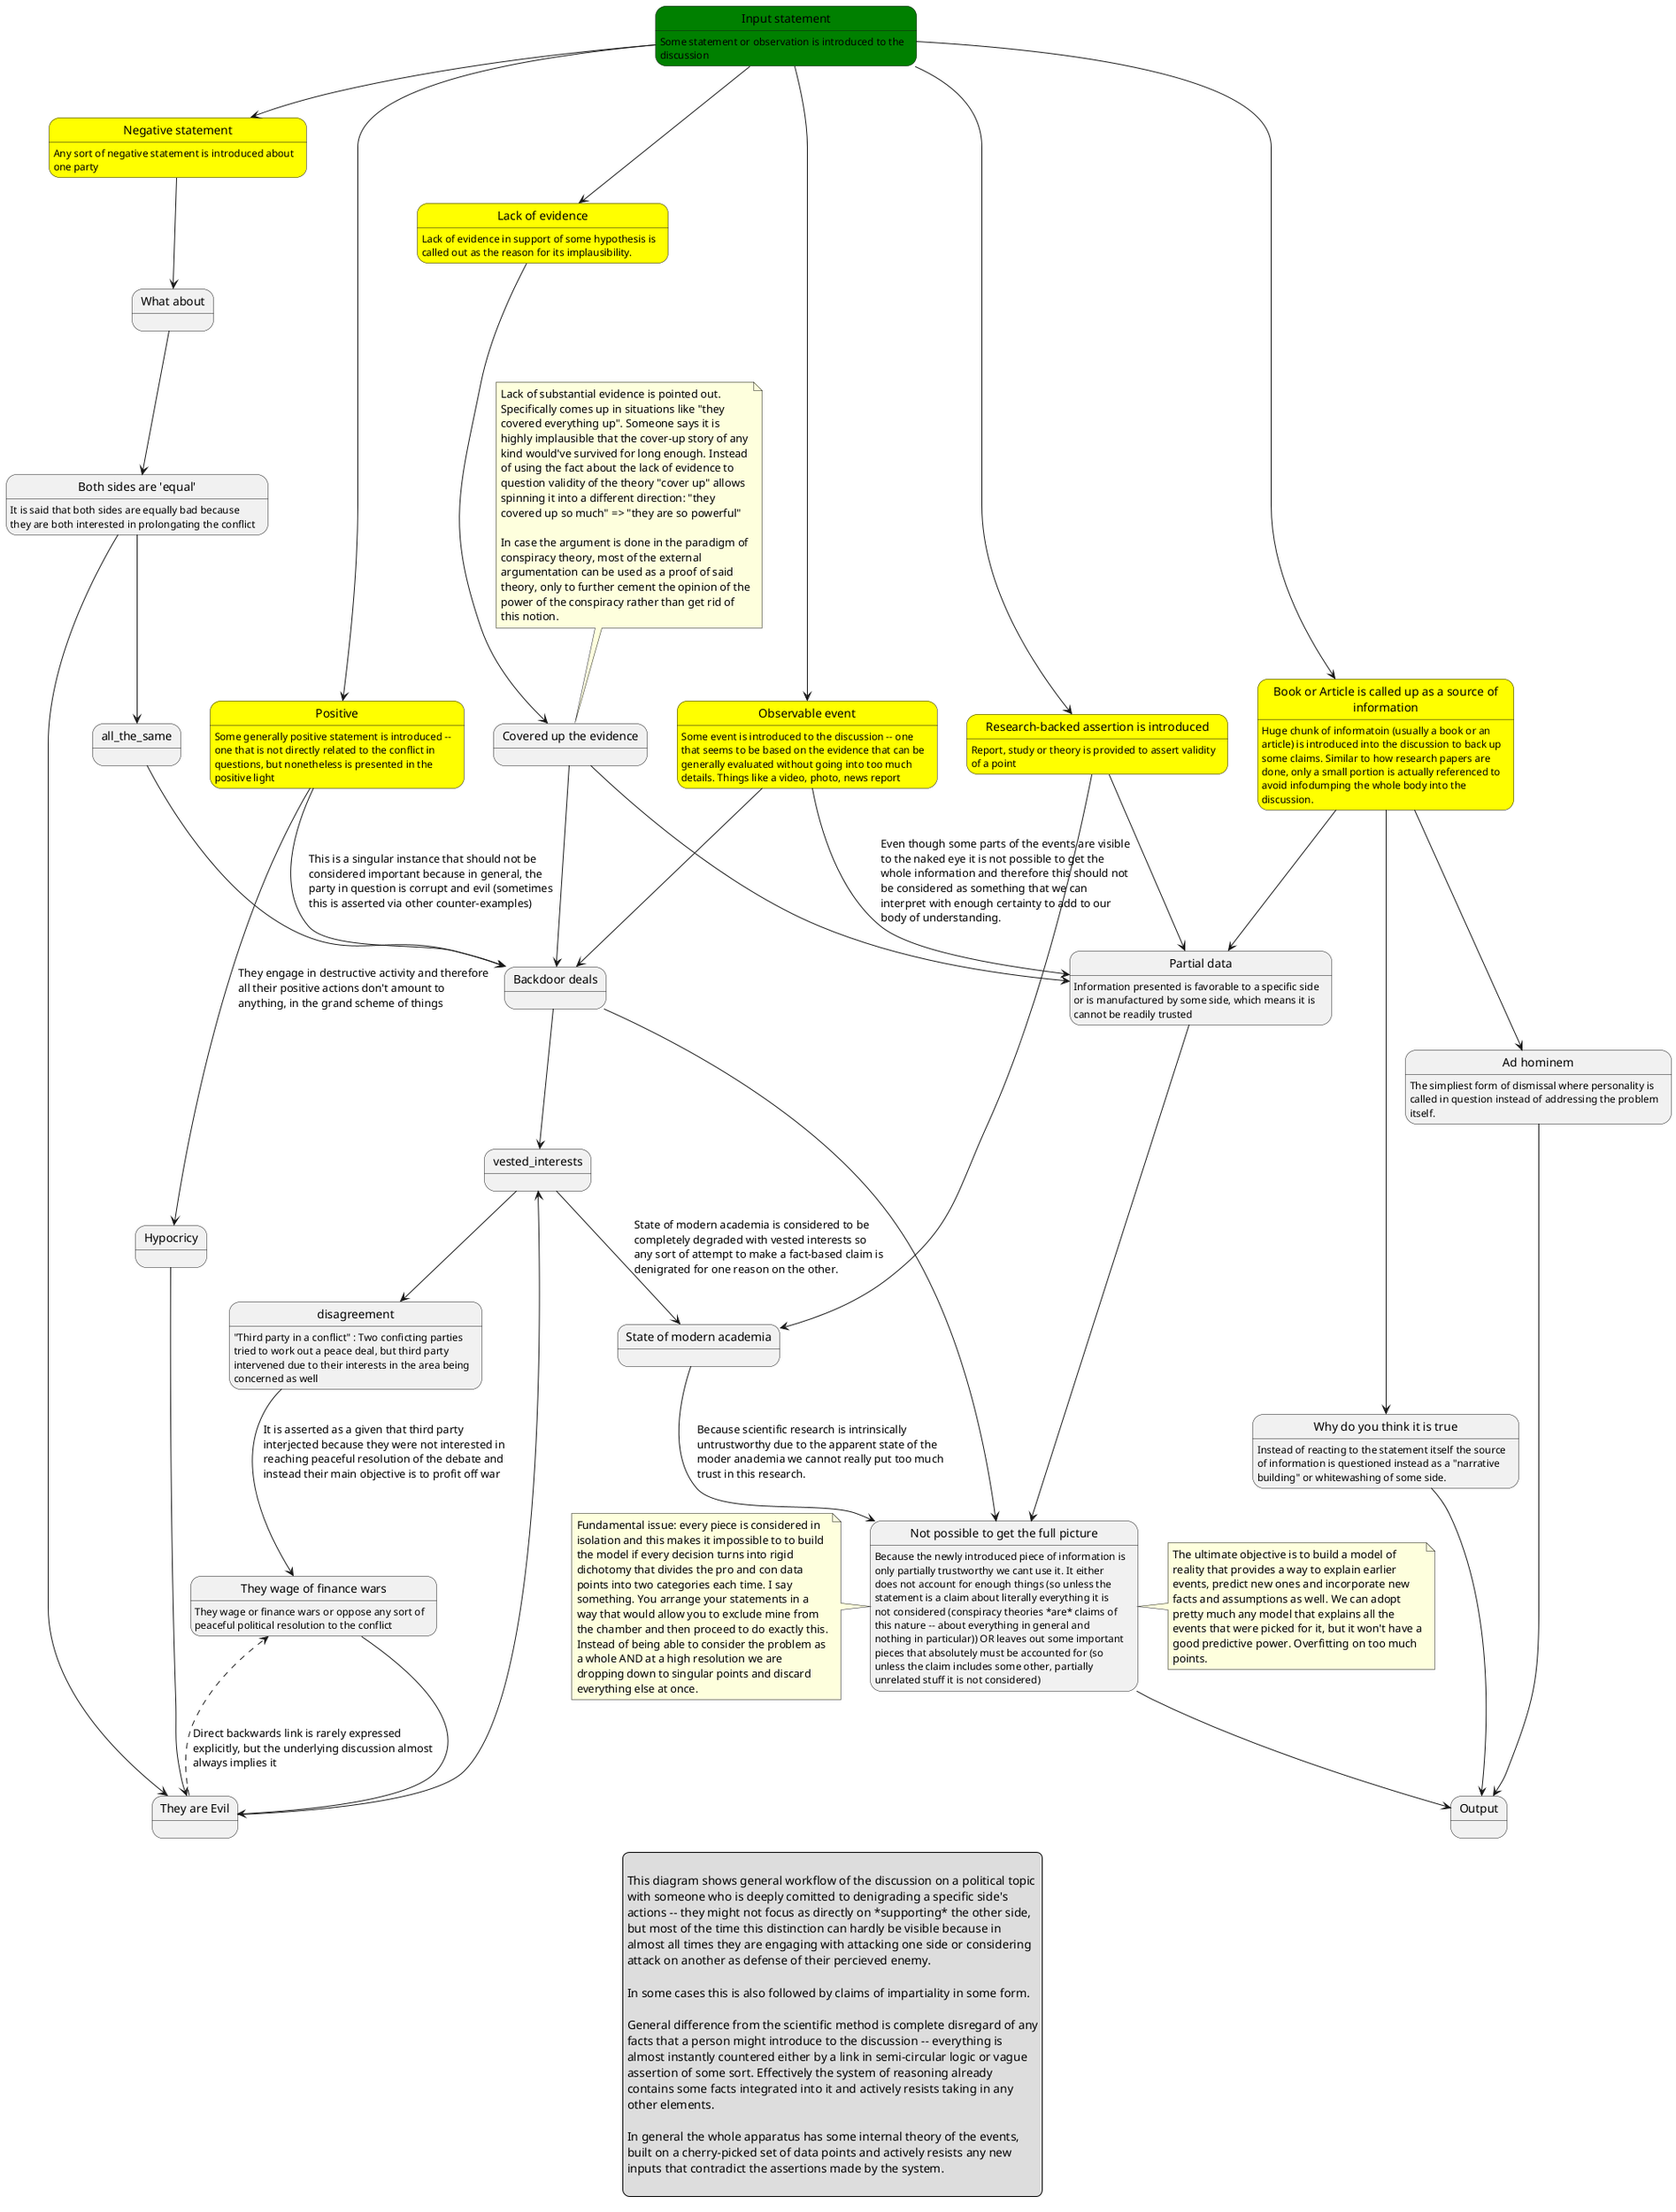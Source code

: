 @startuml
skinparam DefaultFontName Iosevka
skinparam defaultTextAlignment left
skinparam maxMessageSize 300
skinparam wrapWidth 300

legend

This diagram shows general workflow of the discussion on a political topic
with someone who is deeply comitted to denigrading a specific side's
actions -- they might not focus as directly on *supporting* the other side,
but most of the time this distinction can hardly be visible because in
almost all times they are engaging with attacking one side or considering
attack on another as defense of their percieved enemy.

In some cases this is also followed by claims of impartiality in some form.

General difference from the scientific method is complete disregard of any
facts that a person might introduce to the discussion -- everything is
almost instantly countered either by a link in semi-circular logic or vague
assertion of some sort. Effectively the system of reasoning already
contains some facts integrated into it and actively resists taking in any
other elements.

In general the whole apparatus has some internal theory of the events,
built on a cherry-picked set of data points and actively resists any new
inputs that contradict the assertions made by the system.

endlegend

state input as "Input statement" #green : Some statement or observation is introduced to the discussion

state evil as "They are Evil"
state war as "They wage of finance wars" : They wage or finance wars or oppose any sort of peaceful political resolution to the conflict

evil -[dashed]-> war : Direct backwards link is rarely expressed explicitly, but the underlying discussion almost always implies it
war --> evil

state disagreement : "Third party in a conflict" : Two conficting parties tried to work out a peace deal, but third party intervened due to their interests in the area being concerned as well

disagreement --> war : It is asserted as a given that third party interjected because they were not interested in reaching peaceful resolution of the debate and instead their main objective is to profit off war

state research_backed as "Research-backed assertion is introduced" #yellow : Report, study or theory is provided to assert validity of a point

research_backed --> partial_data

state modern_academia as "State of modern academia"

state negative as "Negative statement" #yellow : Any sort of negative statement is introduced about one party

state lack_of_evidence as "Lack of evidence" #yellow : Lack of evidence in support of some hypothesis is called out as the reason for its implausibility.

state cover_up as "Covered up the evidence"

note top of cover_up
Lack of substantial evidence is pointed out. Specifically comes up in situations like "they covered everything up". Someone says it is highly implausible that the cover-up story of any kind would've survived for long enough. Instead of using the fact about the lack of evidence to question validity of the theory "cover up" allows spinning it into a different direction: "they covered up so much" => "they are so powerful"

In case the argument is done in the paradigm of conspiracy theory, most of the external argumentation can be used as a proof of said theory, only to further cement the opinion of the power of the conspiracy rather than get rid of this notion.
endnote

input --> lack_of_evidence
lack_of_evidence  --> cover_up
cover_up --> partial_data
cover_up --> backdoor_deals

state both_sides as "Both sides are 'equal'" : It is said that both sides are equally bad because they are both interested in prolongating the conflict

both_sides --> evil

state we_dont_know as "Not possible to get the full picture" : Because the newly introduced piece of information is only partially trustworthy we cant use it. It either does not account for enough things (so unless the statement is a claim about literally everything it is not considered (conspiracy theories *are* claims of this nature -- about everything in general and nothing in particular)) OR leaves out some important pieces that absolutely must be accounted for (so unless the claim includes some other, partially unrelated stuff it is not considered)

note left of we_dont_know
Fundamental issue: every piece is considered in isolation and this makes it impossible to to build the model if every decision turns into rigid dichotomy that divides the pro and con data points into two categories each time. I say something. You arrange your statements in a way that would allow you to exclude mine from the chamber and then proceed to do exactly this. Instead of being able to consider the problem as a whole AND at a high resolution we are dropping down to singular points and discard everything else at once.
endnote

note right of we_dont_know
The ultimate objective is to build a model of reality that provides a way to explain earlier events, predict new ones and incorporate new facts and assumptions as well. We can adopt pretty much any model that explains all the events that were picked for it, but it won't have a good predictive power. Overfitting on too much points.
endnote

modern_academia --> we_dont_know : Because scientific research is intrinsically untrustworthy due to the apparent state of the moder anademia we cannot really put too much trust in this research.

input --> negative

partial_data --> we_dont_know

negative --> what_about
what_about --> both_sides
both_sides --> all_the_same

state positive as "Positive" #yellow : Some generally positive statement is introduced -- one that is not directly related to the conflict in questions, but nonetheless is presented in the positive light

input --> positive

state backdoor_deals as "Backdoor deals"

positive --> backdoor_deals : This is a singular instance that should not be considered important because in general, the party in question is corrupt and evil (sometimes this is asserted via other counter-examples)

state what_about as "What about"

research_backed --> modern_academia

all_the_same --> backdoor_deals

backdoor_deals --> we_dont_know
state partial_data as "Partial data" : Information presented is favorable to a specific side or is manufactured by some side, which means it is cannot be readily trusted

input --> observable_based

observable_based --> backdoor_deals
observable_based --> partial_data : Even though some parts of the events are visible to the naked eye it is not possible to get the whole information and therefore this should not be considered as something that we can interpret with enough certainty to add to our body of understanding.

evil --> vested_interests

vested_interests --> modern_academia : State of modern academia is considered to be completely degraded with vested interests so any sort of attempt to make a fact-based claim is denigrated for one reason on the other.

input --> research_backed

state observable_based as "Observable event" #yellow : Some event is introduced to the discussion -- one that seems to be based on the evidence that can be generally evaluated without going into too much details. Things like a video, photo, news report

backdoor_deals --> vested_interests

vested_interests --> disagreement

state hypocricy as "Hypocricy"

positive --> hypocricy : They engage in destructive activity and therefore all their positive actions don't amount to anything, in the grand scheme of things

hypocricy --> evil

state book_or_article as "Book or Article is called up as a source of information" #yellow : Huge chunk of informatoin (usually a book or an article) is introduced into the discussion to back up some claims. Similar to how research papers are done, only a small portion is actually referenced to avoid infodumping the whole body into the discussion.

state personal as "Ad hominem" : The simpliest form of dismissal where personality is called in question instead of addressing the problem itself.

book_or_article --> personal
personal --> output

input --> book_or_article

state why_true as "Why do you think it is true" : Instead of reacting to the statement itself the source of information is questioned instead as a "narrative building" or whitewashing of some side.

book_or_article --> why_true
book_or_article --> partial_data



state output as "Output"

we_dont_know --> output
why_true --> output

@enduml
